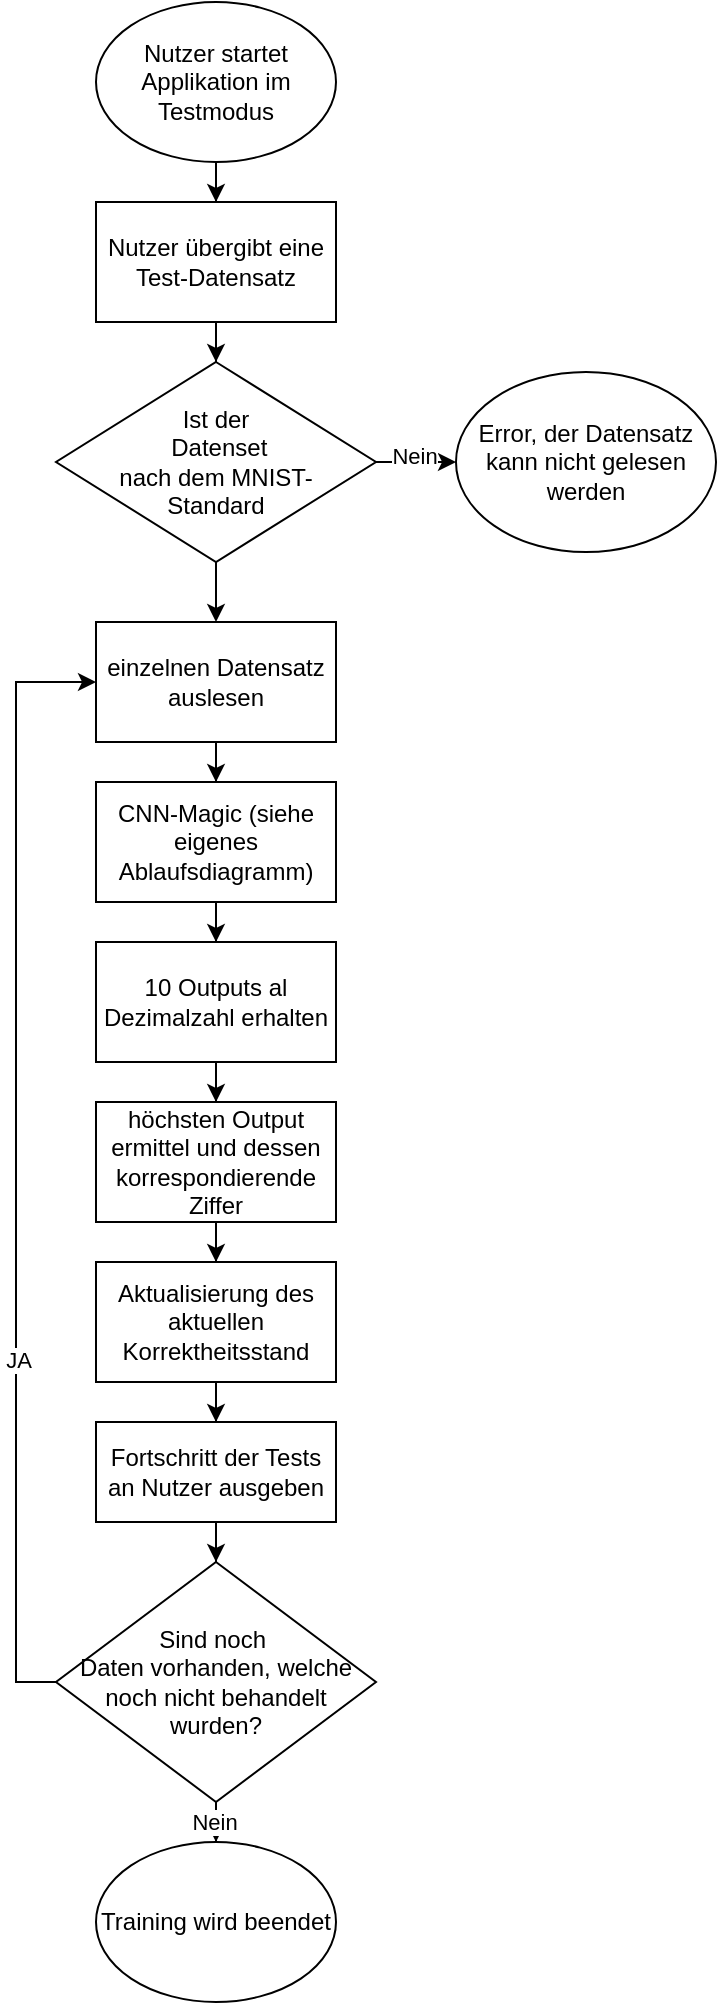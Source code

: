 <mxfile version="23.1.5" type="device">
  <diagram id="C5RBs43oDa-KdzZeNtuy" name="Page-1">
    <mxGraphModel dx="1232" dy="1085" grid="1" gridSize="10" guides="1" tooltips="1" connect="1" arrows="1" fold="1" page="1" pageScale="1" pageWidth="827" pageHeight="1169" math="0" shadow="0">
      <root>
        <mxCell id="WIyWlLk6GJQsqaUBKTNV-0" />
        <mxCell id="WIyWlLk6GJQsqaUBKTNV-1" parent="WIyWlLk6GJQsqaUBKTNV-0" />
        <mxCell id="weFE4cTFyawRNSKeLTiy-0" value="" style="edgeStyle=orthogonalEdgeStyle;rounded=0;orthogonalLoop=1;jettySize=auto;html=1;" parent="WIyWlLk6GJQsqaUBKTNV-1" source="weFE4cTFyawRNSKeLTiy-1" target="weFE4cTFyawRNSKeLTiy-3" edge="1">
          <mxGeometry relative="1" as="geometry" />
        </mxCell>
        <mxCell id="weFE4cTFyawRNSKeLTiy-1" value="Nutzer startet Applikation im Testmodus" style="ellipse;whiteSpace=wrap;html=1;" parent="WIyWlLk6GJQsqaUBKTNV-1" vertex="1">
          <mxGeometry x="80" y="30" width="120" height="80" as="geometry" />
        </mxCell>
        <mxCell id="weFE4cTFyawRNSKeLTiy-2" value="" style="edgeStyle=orthogonalEdgeStyle;rounded=0;orthogonalLoop=1;jettySize=auto;html=1;entryX=0.5;entryY=0;entryDx=0;entryDy=0;" parent="WIyWlLk6GJQsqaUBKTNV-1" source="weFE4cTFyawRNSKeLTiy-3" target="mFhx_llABbmhJXtWyl7u-0" edge="1">
          <mxGeometry relative="1" as="geometry">
            <mxPoint x="140" y="210" as="targetPoint" />
          </mxGeometry>
        </mxCell>
        <mxCell id="weFE4cTFyawRNSKeLTiy-3" value="Nutzer übergibt eine Test-Datensatz" style="whiteSpace=wrap;html=1;" parent="WIyWlLk6GJQsqaUBKTNV-1" vertex="1">
          <mxGeometry x="80" y="130" width="120" height="60" as="geometry" />
        </mxCell>
        <mxCell id="weFE4cTFyawRNSKeLTiy-9" value="" style="edgeStyle=orthogonalEdgeStyle;rounded=0;orthogonalLoop=1;jettySize=auto;html=1;exitX=0.5;exitY=1;exitDx=0;exitDy=0;" parent="WIyWlLk6GJQsqaUBKTNV-1" source="mFhx_llABbmhJXtWyl7u-0" target="weFE4cTFyawRNSKeLTiy-15" edge="1">
          <mxGeometry relative="1" as="geometry">
            <mxPoint x="140" y="390" as="sourcePoint" />
          </mxGeometry>
        </mxCell>
        <mxCell id="weFE4cTFyawRNSKeLTiy-10" value="JA" style="edgeLabel;html=1;align=center;verticalAlign=middle;resizable=0;points=[];" parent="weFE4cTFyawRNSKeLTiy-9" vertex="1" connectable="0">
          <mxGeometry x="0.6" y="-1" relative="1" as="geometry">
            <mxPoint x="1" y="-70" as="offset" />
          </mxGeometry>
        </mxCell>
        <mxCell id="weFE4cTFyawRNSKeLTiy-14" value="" style="edgeStyle=orthogonalEdgeStyle;rounded=0;orthogonalLoop=1;jettySize=auto;html=1;" parent="WIyWlLk6GJQsqaUBKTNV-1" source="weFE4cTFyawRNSKeLTiy-15" target="weFE4cTFyawRNSKeLTiy-17" edge="1">
          <mxGeometry relative="1" as="geometry" />
        </mxCell>
        <mxCell id="weFE4cTFyawRNSKeLTiy-15" value="einzelnen Datensatz auslesen" style="whiteSpace=wrap;html=1;" parent="WIyWlLk6GJQsqaUBKTNV-1" vertex="1">
          <mxGeometry x="80" y="340" width="120" height="60" as="geometry" />
        </mxCell>
        <mxCell id="weFE4cTFyawRNSKeLTiy-16" value="" style="edgeStyle=orthogonalEdgeStyle;rounded=0;orthogonalLoop=1;jettySize=auto;html=1;" parent="WIyWlLk6GJQsqaUBKTNV-1" source="weFE4cTFyawRNSKeLTiy-17" target="weFE4cTFyawRNSKeLTiy-19" edge="1">
          <mxGeometry relative="1" as="geometry" />
        </mxCell>
        <mxCell id="weFE4cTFyawRNSKeLTiy-17" value="CNN-Magic (siehe eigenes Ablaufsdiagramm)" style="whiteSpace=wrap;html=1;" parent="WIyWlLk6GJQsqaUBKTNV-1" vertex="1">
          <mxGeometry x="80" y="420" width="120" height="60" as="geometry" />
        </mxCell>
        <mxCell id="weFE4cTFyawRNSKeLTiy-18" value="" style="edgeStyle=orthogonalEdgeStyle;rounded=0;orthogonalLoop=1;jettySize=auto;html=1;" parent="WIyWlLk6GJQsqaUBKTNV-1" source="weFE4cTFyawRNSKeLTiy-19" target="weFE4cTFyawRNSKeLTiy-21" edge="1">
          <mxGeometry relative="1" as="geometry" />
        </mxCell>
        <mxCell id="weFE4cTFyawRNSKeLTiy-19" value="10 Outputs al Dezimalzahl erhalten" style="whiteSpace=wrap;html=1;" parent="WIyWlLk6GJQsqaUBKTNV-1" vertex="1">
          <mxGeometry x="80" y="500" width="120" height="60" as="geometry" />
        </mxCell>
        <mxCell id="weFE4cTFyawRNSKeLTiy-38" value="" style="edgeStyle=orthogonalEdgeStyle;rounded=0;orthogonalLoop=1;jettySize=auto;html=1;" parent="WIyWlLk6GJQsqaUBKTNV-1" source="weFE4cTFyawRNSKeLTiy-21" target="weFE4cTFyawRNSKeLTiy-37" edge="1">
          <mxGeometry relative="1" as="geometry" />
        </mxCell>
        <mxCell id="weFE4cTFyawRNSKeLTiy-21" value="höchsten Output ermittel und dessen korrespondierende Ziffer" style="whiteSpace=wrap;html=1;" parent="WIyWlLk6GJQsqaUBKTNV-1" vertex="1">
          <mxGeometry x="80" y="580" width="120" height="60" as="geometry" />
        </mxCell>
        <mxCell id="weFE4cTFyawRNSKeLTiy-27" style="edgeStyle=orthogonalEdgeStyle;rounded=0;orthogonalLoop=1;jettySize=auto;html=1;entryX=0;entryY=0.5;entryDx=0;entryDy=0;exitX=0;exitY=0.5;exitDx=0;exitDy=0;" parent="WIyWlLk6GJQsqaUBKTNV-1" source="weFE4cTFyawRNSKeLTiy-31" target="weFE4cTFyawRNSKeLTiy-15" edge="1">
          <mxGeometry relative="1" as="geometry">
            <Array as="points">
              <mxPoint x="40" y="870" />
              <mxPoint x="40" y="370" />
            </Array>
          </mxGeometry>
        </mxCell>
        <mxCell id="weFE4cTFyawRNSKeLTiy-28" value="JA" style="edgeLabel;html=1;align=center;verticalAlign=middle;resizable=0;points=[];" parent="weFE4cTFyawRNSKeLTiy-27" vertex="1" connectable="0">
          <mxGeometry x="-0.353" y="-1" relative="1" as="geometry">
            <mxPoint as="offset" />
          </mxGeometry>
        </mxCell>
        <mxCell id="weFE4cTFyawRNSKeLTiy-29" value="" style="edgeStyle=orthogonalEdgeStyle;rounded=0;orthogonalLoop=1;jettySize=auto;html=1;" parent="WIyWlLk6GJQsqaUBKTNV-1" source="weFE4cTFyawRNSKeLTiy-31" target="weFE4cTFyawRNSKeLTiy-32" edge="1">
          <mxGeometry relative="1" as="geometry" />
        </mxCell>
        <mxCell id="weFE4cTFyawRNSKeLTiy-30" value="Nein" style="edgeLabel;html=1;align=center;verticalAlign=middle;resizable=0;points=[];" parent="weFE4cTFyawRNSKeLTiy-29" vertex="1" connectable="0">
          <mxGeometry x="0.667" y="-1" relative="1" as="geometry">
            <mxPoint as="offset" />
          </mxGeometry>
        </mxCell>
        <mxCell id="weFE4cTFyawRNSKeLTiy-31" value="&lt;div&gt;Sind noch&amp;nbsp;&lt;/div&gt;&lt;div&gt;Daten vorhanden, welche noch nicht behandelt wurden?&lt;/div&gt;" style="rhombus;whiteSpace=wrap;html=1;" parent="WIyWlLk6GJQsqaUBKTNV-1" vertex="1">
          <mxGeometry x="60" y="810" width="160" height="120" as="geometry" />
        </mxCell>
        <mxCell id="weFE4cTFyawRNSKeLTiy-32" value="Training wird beendet" style="ellipse;whiteSpace=wrap;html=1;" parent="WIyWlLk6GJQsqaUBKTNV-1" vertex="1">
          <mxGeometry x="80" y="950" width="120" height="80" as="geometry" />
        </mxCell>
        <mxCell id="weFE4cTFyawRNSKeLTiy-36" value="&lt;div&gt;Error, der Datensatz kann nicht gelesen&lt;/div&gt;&lt;div&gt;werden&lt;br&gt;&lt;/div&gt;" style="ellipse;whiteSpace=wrap;html=1;" parent="WIyWlLk6GJQsqaUBKTNV-1" vertex="1">
          <mxGeometry x="260" y="215" width="130" height="90" as="geometry" />
        </mxCell>
        <mxCell id="weFE4cTFyawRNSKeLTiy-42" value="" style="edgeStyle=orthogonalEdgeStyle;rounded=0;orthogonalLoop=1;jettySize=auto;html=1;" parent="WIyWlLk6GJQsqaUBKTNV-1" source="weFE4cTFyawRNSKeLTiy-37" target="weFE4cTFyawRNSKeLTiy-41" edge="1">
          <mxGeometry relative="1" as="geometry" />
        </mxCell>
        <mxCell id="weFE4cTFyawRNSKeLTiy-37" value="Aktualisierung des aktuellen Korrektheitsstand " style="whiteSpace=wrap;html=1;" parent="WIyWlLk6GJQsqaUBKTNV-1" vertex="1">
          <mxGeometry x="80" y="660" width="120" height="60" as="geometry" />
        </mxCell>
        <mxCell id="weFE4cTFyawRNSKeLTiy-43" value="" style="edgeStyle=orthogonalEdgeStyle;rounded=0;orthogonalLoop=1;jettySize=auto;html=1;" parent="WIyWlLk6GJQsqaUBKTNV-1" source="weFE4cTFyawRNSKeLTiy-41" target="weFE4cTFyawRNSKeLTiy-31" edge="1">
          <mxGeometry relative="1" as="geometry" />
        </mxCell>
        <mxCell id="weFE4cTFyawRNSKeLTiy-41" value="Fortschritt der Tests an Nutzer ausgeben" style="whiteSpace=wrap;html=1;" parent="WIyWlLk6GJQsqaUBKTNV-1" vertex="1">
          <mxGeometry x="80" y="740" width="120" height="50" as="geometry" />
        </mxCell>
        <mxCell id="mFhx_llABbmhJXtWyl7u-1" style="edgeStyle=orthogonalEdgeStyle;rounded=0;orthogonalLoop=1;jettySize=auto;html=1;entryX=0;entryY=0.5;entryDx=0;entryDy=0;" edge="1" parent="WIyWlLk6GJQsqaUBKTNV-1" source="mFhx_llABbmhJXtWyl7u-0" target="weFE4cTFyawRNSKeLTiy-36">
          <mxGeometry relative="1" as="geometry" />
        </mxCell>
        <mxCell id="mFhx_llABbmhJXtWyl7u-2" value="Nein" style="edgeLabel;html=1;align=center;verticalAlign=middle;resizable=0;points=[];" vertex="1" connectable="0" parent="mFhx_llABbmhJXtWyl7u-1">
          <mxGeometry x="-0.05" y="3" relative="1" as="geometry">
            <mxPoint as="offset" />
          </mxGeometry>
        </mxCell>
        <mxCell id="mFhx_llABbmhJXtWyl7u-0" value="&lt;div&gt;Ist der&lt;/div&gt;&lt;div&gt;&amp;nbsp;Datenset&lt;/div&gt;&lt;div&gt;nach dem MNIST-&lt;/div&gt;&lt;div&gt;Standard&lt;br&gt;&lt;/div&gt;" style="rhombus;whiteSpace=wrap;html=1;" vertex="1" parent="WIyWlLk6GJQsqaUBKTNV-1">
          <mxGeometry x="60" y="210" width="160" height="100" as="geometry" />
        </mxCell>
      </root>
    </mxGraphModel>
  </diagram>
</mxfile>
